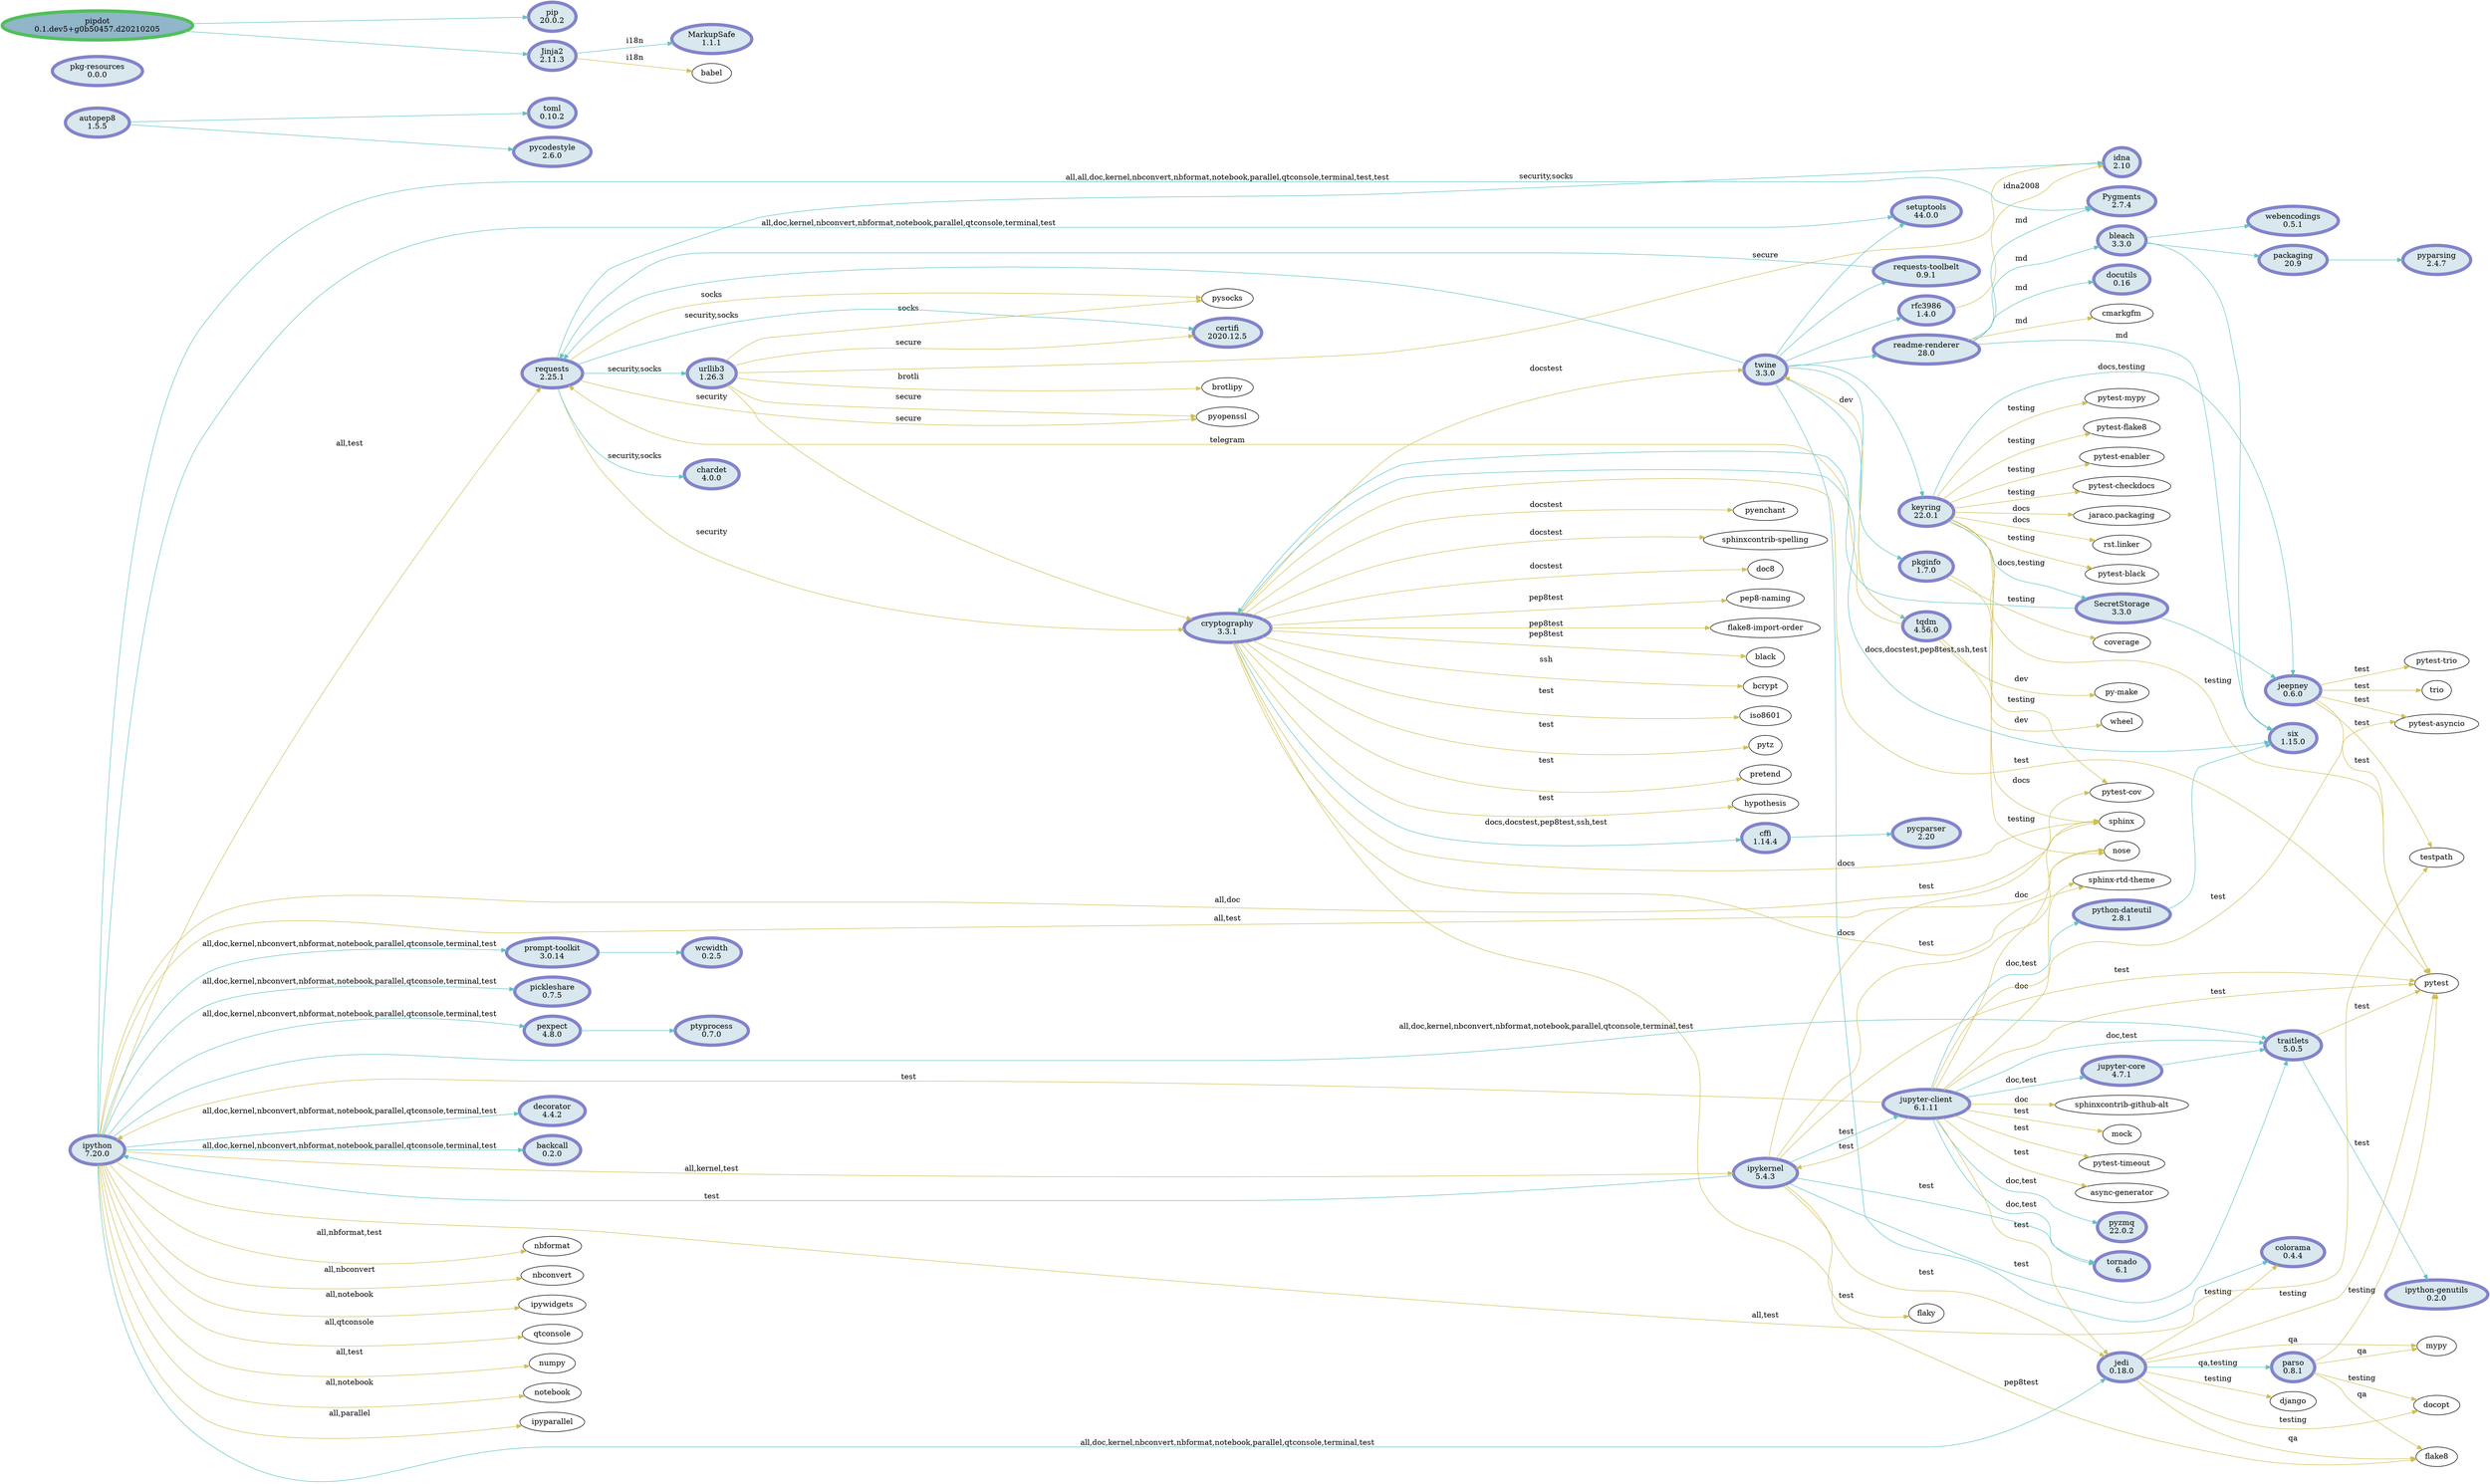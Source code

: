 digraph {
    rankdir = "LR";


    "webencodings" [
        label="webencodings\n0.5.1",
        color="#e27dd6ff", fillcolor="#d9e7ee",
        style="filled,setlinewidth(6)"
    ];
    "wcwidth" [
        label="wcwidth\n0.2.5",
        color="#e27dd6ff", fillcolor="#d9e7ee",
        style="filled,setlinewidth(6)"
    ];
    "urllib3" [
        label="urllib3\n1.26.3",
        color="#e27dd6ff", fillcolor="#d9e7ee",
        style="filled,setlinewidth(6)"
    ];
    "twine" [
        label="twine\n3.3.0",
        color="#e27dd6ff", fillcolor="#d9e7ee",
        style="filled,setlinewidth(6)"
    ];
    "traitlets" [
        label="traitlets\n5.0.5",
        color="#e27dd6ff", fillcolor="#d9e7ee",
        style="filled,setlinewidth(6)"
    ];
    "tqdm" [
        label="tqdm\n4.56.0",
        color="#e27dd6ff", fillcolor="#d9e7ee",
        style="filled,setlinewidth(6)"
    ];
    "tornado" [
        label="tornado\n6.1",
        color="#e27dd6ff", fillcolor="#d9e7ee",
        style="filled,setlinewidth(6)"
    ];
    "toml" [
        label="toml\n0.10.2",
        color="#e27dd6ff", fillcolor="#d9e7ee",
        style="filled,setlinewidth(6)"
    ];
    "six" [
        label="six\n1.15.0",
        color="#e27dd6ff", fillcolor="#d9e7ee",
        style="filled,setlinewidth(6)"
    ];
    "setuptools" [
        label="setuptools\n44.0.0",
        color="#e27dd6ff", fillcolor="#d9e7ee",
        style="filled,setlinewidth(6)"
    ];
    "secretstorage" [
        label="SecretStorage\n3.3.0",
        color="#e27dd6ff", fillcolor="#d9e7ee",
        style="filled,setlinewidth(6)"
    ];
    "rfc3986" [
        label="rfc3986\n1.4.0",
        color="#e27dd6ff", fillcolor="#d9e7ee",
        style="filled,setlinewidth(6)"
    ];
    "requests" [
        label="requests\n2.25.1",
        color="#e27dd6ff", fillcolor="#d9e7ee",
        style="filled,setlinewidth(6)"
    ];
    "requests-toolbelt" [
        label="requests-toolbelt\n0.9.1",
        color="#e27dd6ff", fillcolor="#d9e7ee",
        style="filled,setlinewidth(6)"
    ];
    "readme-renderer" [
        label="readme-renderer\n28.0",
        color="#e27dd6ff", fillcolor="#d9e7ee",
        style="filled,setlinewidth(6)"
    ];
    "pyzmq" [
        label="pyzmq\n22.0.2",
        color="#e27dd6ff", fillcolor="#d9e7ee",
        style="filled,setlinewidth(6)"
    ];
    "python-dateutil" [
        label="python-dateutil\n2.8.1",
        color="#e27dd6ff", fillcolor="#d9e7ee",
        style="filled,setlinewidth(6)"
    ];
    "pyparsing" [
        label="pyparsing\n2.4.7",
        color="#e27dd6ff", fillcolor="#d9e7ee",
        style="filled,setlinewidth(6)"
    ];
    "pygments" [
        label="Pygments\n2.7.4",
        color="#e27dd6ff", fillcolor="#d9e7ee",
        style="filled,setlinewidth(6)"
    ];
    "pycparser" [
        label="pycparser\n2.20",
        color="#e27dd6ff", fillcolor="#d9e7ee",
        style="filled,setlinewidth(6)"
    ];
    "pycodestyle" [
        label="pycodestyle\n2.6.0",
        color="#e27dd6ff", fillcolor="#d9e7ee",
        style="filled,setlinewidth(6)"
    ];
    "ptyprocess" [
        label="ptyprocess\n0.7.0",
        color="#e27dd6ff", fillcolor="#d9e7ee",
        style="filled,setlinewidth(6)"
    ];
    "prompt-toolkit" [
        label="prompt-toolkit\n3.0.14",
        color="#e27dd6ff", fillcolor="#d9e7ee",
        style="filled,setlinewidth(6)"
    ];
    "pkginfo" [
        label="pkginfo\n1.7.0",
        color="#e27dd6ff", fillcolor="#d9e7ee",
        style="filled,setlinewidth(6)"
    ];
    "pkg-resources" [
        label="pkg-resources\n0.0.0",
        color="#e27dd6ff", fillcolor="#d9e7ee",
        style="filled,setlinewidth(6)"
    ];
    "pip" [
        label="pip\n20.0.2",
        color="#e27dd6ff", fillcolor="#d9e7ee",
        style="filled,setlinewidth(6)"
    ];
    "pickleshare" [
        label="pickleshare\n0.7.5",
        color="#e27dd6ff", fillcolor="#d9e7ee",
        style="filled,setlinewidth(6)"
    ];
    "pexpect" [
        label="pexpect\n4.8.0",
        color="#e27dd6ff", fillcolor="#d9e7ee",
        style="filled,setlinewidth(6)"
    ];
    "parso" [
        label="parso\n0.8.1",
        color="#e27dd6ff", fillcolor="#d9e7ee",
        style="filled,setlinewidth(6)"
    ];
    "packaging" [
        label="packaging\n20.9",
        color="#e27dd6ff", fillcolor="#d9e7ee",
        style="filled,setlinewidth(6)"
    ];
    "markupsafe" [
        label="MarkupSafe\n1.1.1",
        color="#e27dd6ff", fillcolor="#d9e7ee",
        style="filled,setlinewidth(6)"
    ];
    "keyring" [
        label="keyring\n22.0.1",
        color="#e27dd6ff", fillcolor="#d9e7ee",
        style="filled,setlinewidth(6)"
    ];
    "jupyter-core" [
        label="jupyter-core\n4.7.1",
        color="#e27dd6ff", fillcolor="#d9e7ee",
        style="filled,setlinewidth(6)"
    ];
    "jupyter-client" [
        label="jupyter-client\n6.1.11",
        color="#e27dd6ff", fillcolor="#d9e7ee",
        style="filled,setlinewidth(6)"
    ];
    "jinja2" [
        label="Jinja2\n2.11.3",
        color="#e27dd6ff", fillcolor="#d9e7ee",
        style="filled,setlinewidth(6)"
    ];
    "jeepney" [
        label="jeepney\n0.6.0",
        color="#e27dd6ff", fillcolor="#d9e7ee",
        style="filled,setlinewidth(6)"
    ];
    "jedi" [
        label="jedi\n0.18.0",
        color="#e27dd6ff", fillcolor="#d9e7ee",
        style="filled,setlinewidth(6)"
    ];
    "ipython" [
        label="ipython\n7.20.0",
        color="#e27dd6ff", fillcolor="#d9e7ee",
        style="filled,setlinewidth(6)"
    ];
    "ipython-genutils" [
        label="ipython-genutils\n0.2.0",
        color="#e27dd6ff", fillcolor="#d9e7ee",
        style="filled,setlinewidth(6)"
    ];
    "ipykernel" [
        label="ipykernel\n5.4.3",
        color="#e27dd6ff", fillcolor="#d9e7ee",
        style="filled,setlinewidth(6)"
    ];
    "idna" [
        label="idna\n2.10",
        color="#e27dd6ff", fillcolor="#d9e7ee",
        style="filled,setlinewidth(6)"
    ];
    "docutils" [
        label="docutils\n0.16",
        color="#e27dd6ff", fillcolor="#d9e7ee",
        style="filled,setlinewidth(6)"
    ];
    "decorator" [
        label="decorator\n4.4.2",
        color="#e27dd6ff", fillcolor="#d9e7ee",
        style="filled,setlinewidth(6)"
    ];
    "cryptography" [
        label="cryptography\n3.3.1",
        color="#e27dd6ff", fillcolor="#d9e7ee",
        style="filled,setlinewidth(6)"
    ];
    "colorama" [
        label="colorama\n0.4.4",
        color="#e27dd6ff", fillcolor="#d9e7ee",
        style="filled,setlinewidth(6)"
    ];
    "chardet" [
        label="chardet\n4.0.0",
        color="#e27dd6ff", fillcolor="#d9e7ee",
        style="filled,setlinewidth(6)"
    ];
    "cffi" [
        label="cffi\n1.14.4",
        color="#e27dd6ff", fillcolor="#d9e7ee",
        style="filled,setlinewidth(6)"
    ];
    "certifi" [
        label="certifi\n2020.12.5",
        color="#e27dd6ff", fillcolor="#d9e7ee",
        style="filled,setlinewidth(6)"
    ];
    "bleach" [
        label="bleach\n3.3.0",
        color="#e27dd6ff", fillcolor="#d9e7ee",
        style="filled,setlinewidth(6)"
    ];
    "backcall" [
        label="backcall\n0.2.0",
        color="#e27dd6ff", fillcolor="#d9e7ee",
        style="filled,setlinewidth(6)"
    ];
    "autopep8" [
        label="autopep8\n1.5.5",
        color="#e27dd6ff", fillcolor="#d9e7ee",
        style="filled,setlinewidth(6)"
    ];
    "pipdot" [
        label="pipdot\n0.1.dev5+g0b50457.d20210205",
        color="#e27dd6ff", fillcolor="#d9e7ee",
        style="filled,setlinewidth(6)"
    ];
    "webencodings" [
        label="webencodings\n0.5.1",
        color="#e27dd6ff",
        fillcolor="#d9e7ee",
        style="filled,setlinewidth(6)"
    ];
    "wcwidth" [
        label="wcwidth\n0.2.5",
        color="#e27dd6ff",
        fillcolor="#d9e7ee",
        style="filled,setlinewidth(6)"
    ];
    "urllib3" [
        label="urllib3\n1.26.3",
        color="#e27dd6ff",
        fillcolor="#d9e7ee",
        style="filled,setlinewidth(6)"
    ];
    "twine" [
        label="twine\n3.3.0",
        color="#e27dd6ff",
        fillcolor="#d9e7ee",
        style="filled,setlinewidth(6)"
    ];
    "traitlets" [
        label="traitlets\n5.0.5",
        color="#e27dd6ff",
        fillcolor="#d9e7ee",
        style="filled,setlinewidth(6)"
    ];
    "tqdm" [
        label="tqdm\n4.56.0",
        color="#e27dd6ff",
        fillcolor="#d9e7ee",
        style="filled,setlinewidth(6)"
    ];
    "tornado" [
        label="tornado\n6.1",
        color="#e27dd6ff",
        fillcolor="#d9e7ee",
        style="filled,setlinewidth(6)"
    ];
    "toml" [
        label="toml\n0.10.2",
        color="#e27dd6ff",
        fillcolor="#d9e7ee",
        style="filled,setlinewidth(6)"
    ];
    "six" [
        label="six\n1.15.0",
        color="#e27dd6ff",
        fillcolor="#d9e7ee",
        style="filled,setlinewidth(6)"
    ];
    "setuptools" [
        label="setuptools\n44.0.0",
        color="#e27dd6ff",
        fillcolor="#d9e7ee",
        style="filled,setlinewidth(6)"
    ];
    "secretstorage" [
        label="SecretStorage\n3.3.0",
        color="#e27dd6ff",
        fillcolor="#d9e7ee",
        style="filled,setlinewidth(6)"
    ];
    "rfc3986" [
        label="rfc3986\n1.4.0",
        color="#e27dd6ff",
        fillcolor="#d9e7ee",
        style="filled,setlinewidth(6)"
    ];
    "requests" [
        label="requests\n2.25.1",
        color="#e27dd6ff",
        fillcolor="#d9e7ee",
        style="filled,setlinewidth(6)"
    ];
    "requests-toolbelt" [
        label="requests-toolbelt\n0.9.1",
        color="#e27dd6ff",
        fillcolor="#d9e7ee",
        style="filled,setlinewidth(6)"
    ];
    "readme-renderer" [
        label="readme-renderer\n28.0",
        color="#e27dd6ff",
        fillcolor="#d9e7ee",
        style="filled,setlinewidth(6)"
    ];
    "pyzmq" [
        label="pyzmq\n22.0.2",
        color="#e27dd6ff",
        fillcolor="#d9e7ee",
        style="filled,setlinewidth(6)"
    ];
    "python-dateutil" [
        label="python-dateutil\n2.8.1",
        color="#e27dd6ff",
        fillcolor="#d9e7ee",
        style="filled,setlinewidth(6)"
    ];
    "pyparsing" [
        label="pyparsing\n2.4.7",
        color="#e27dd6ff",
        fillcolor="#d9e7ee",
        style="filled,setlinewidth(6)"
    ];
    "pygments" [
        label="Pygments\n2.7.4",
        color="#e27dd6ff",
        fillcolor="#d9e7ee",
        style="filled,setlinewidth(6)"
    ];
    "pycparser" [
        label="pycparser\n2.20",
        color="#e27dd6ff",
        fillcolor="#d9e7ee",
        style="filled,setlinewidth(6)"
    ];
    "pycodestyle" [
        label="pycodestyle\n2.6.0",
        color="#e27dd6ff",
        fillcolor="#d9e7ee",
        style="filled,setlinewidth(6)"
    ];
    "ptyprocess" [
        label="ptyprocess\n0.7.0",
        color="#e27dd6ff",
        fillcolor="#d9e7ee",
        style="filled,setlinewidth(6)"
    ];
    "prompt-toolkit" [
        label="prompt-toolkit\n3.0.14",
        color="#e27dd6ff",
        fillcolor="#d9e7ee",
        style="filled,setlinewidth(6)"
    ];
    "pkginfo" [
        label="pkginfo\n1.7.0",
        color="#e27dd6ff",
        fillcolor="#d9e7ee",
        style="filled,setlinewidth(6)"
    ];
    "pkg-resources" [
        label="pkg-resources\n0.0.0",
        color="#e27dd6ff",
        fillcolor="#d9e7ee",
        style="filled,setlinewidth(6)"
    ];
    "pip" [
        label="pip\n20.0.2",
        color="#e27dd6ff",
        fillcolor="#d9e7ee",
        style="filled,setlinewidth(6)"
    ];
    "pickleshare" [
        label="pickleshare\n0.7.5",
        color="#e27dd6ff",
        fillcolor="#d9e7ee",
        style="filled,setlinewidth(6)"
    ];
    "pexpect" [
        label="pexpect\n4.8.0",
        color="#e27dd6ff",
        fillcolor="#d9e7ee",
        style="filled,setlinewidth(6)"
    ];
    "parso" [
        label="parso\n0.8.1",
        color="#e27dd6ff",
        fillcolor="#d9e7ee",
        style="filled,setlinewidth(6)"
    ];
    "packaging" [
        label="packaging\n20.9",
        color="#e27dd6ff",
        fillcolor="#d9e7ee",
        style="filled,setlinewidth(6)"
    ];
    "markupsafe" [
        label="MarkupSafe\n1.1.1",
        color="#e27dd6ff",
        fillcolor="#d9e7ee",
        style="filled,setlinewidth(6)"
    ];
    "keyring" [
        label="keyring\n22.0.1",
        color="#e27dd6ff",
        fillcolor="#d9e7ee",
        style="filled,setlinewidth(6)"
    ];
    "jupyter-core" [
        label="jupyter-core\n4.7.1",
        color="#e27dd6ff",
        fillcolor="#d9e7ee",
        style="filled,setlinewidth(6)"
    ];
    "jupyter-client" [
        label="jupyter-client\n6.1.11",
        color="#e27dd6ff",
        fillcolor="#d9e7ee",
        style="filled,setlinewidth(6)"
    ];
    "jinja2" [
        label="Jinja2\n2.11.3",
        color="#e27dd6ff",
        fillcolor="#d9e7ee",
        style="filled,setlinewidth(6)"
    ];
    "jeepney" [
        label="jeepney\n0.6.0",
        color="#e27dd6ff",
        fillcolor="#d9e7ee",
        style="filled,setlinewidth(6)"
    ];
    "jedi" [
        label="jedi\n0.18.0",
        color="#e27dd6ff",
        fillcolor="#d9e7ee",
        style="filled,setlinewidth(6)"
    ];
    "ipython" [
        label="ipython\n7.20.0",
        color="#e27dd6ff",
        fillcolor="#d9e7ee",
        style="filled,setlinewidth(6)"
    ];
    "ipython-genutils" [
        label="ipython-genutils\n0.2.0",
        color="#e27dd6ff",
        fillcolor="#d9e7ee",
        style="filled,setlinewidth(6)"
    ];
    "ipykernel" [
        label="ipykernel\n5.4.3",
        color="#e27dd6ff",
        fillcolor="#d9e7ee",
        style="filled,setlinewidth(6)"
    ];
    "idna" [
        label="idna\n2.10",
        color="#e27dd6ff",
        fillcolor="#d9e7ee",
        style="filled,setlinewidth(6)"
    ];
    "docutils" [
        label="docutils\n0.16",
        color="#e27dd6ff",
        fillcolor="#d9e7ee",
        style="filled,setlinewidth(6)"
    ];
    "decorator" [
        label="decorator\n4.4.2",
        color="#e27dd6ff",
        fillcolor="#d9e7ee",
        style="filled,setlinewidth(6)"
    ];
    "cryptography" [
        label="cryptography\n3.3.1",
        color="#e27dd6ff",
        fillcolor="#d9e7ee",
        style="filled,setlinewidth(6)"
    ];
    "colorama" [
        label="colorama\n0.4.4",
        color="#e27dd6ff",
        fillcolor="#d9e7ee",
        style="filled,setlinewidth(6)"
    ];
    "chardet" [
        label="chardet\n4.0.0",
        color="#e27dd6ff",
        fillcolor="#d9e7ee",
        style="filled,setlinewidth(6)"
    ];
    "cffi" [
        label="cffi\n1.14.4",
        color="#e27dd6ff",
        fillcolor="#d9e7ee",
        style="filled,setlinewidth(6)"
    ];
    "certifi" [
        label="certifi\n2020.12.5",
        color="#e27dd6ff",
        fillcolor="#d9e7ee",
        style="filled,setlinewidth(6)"
    ];
    "bleach" [
        label="bleach\n3.3.0",
        color="#e27dd6ff",
        fillcolor="#d9e7ee",
        style="filled,setlinewidth(6)"
    ];
    "backcall" [
        label="backcall\n0.2.0",
        color="#e27dd6ff",
        fillcolor="#d9e7ee",
        style="filled,setlinewidth(6)"
    ];
    "autopep8" [
        label="autopep8\n1.5.5",
        color="#e27dd6ff",
        fillcolor="#d9e7ee",
        style="filled,setlinewidth(6)"
    ];
    "pipdot" [
        label="pipdot\n0.1.dev5+g0b50457.d20210205",
        color="#e27dd6ff",
        fillcolor="#d9e7ee",
        style="filled,setlinewidth(6)"
    ];
    "webencodings" [
        label="webencodings\n0.5.1",
        color="#8383cc",
        fillcolor="#d9e7ee",
        style="filled,setlinewidth(6)"
    ];
    "wcwidth" [
        label="wcwidth\n0.2.5",
        color="#8383cc",
        fillcolor="#d9e7ee",
        style="filled,setlinewidth(6)"
    ];
    "urllib3" [
        label="urllib3\n1.26.3",
        color="#8383cc",
        fillcolor="#d9e7ee",
        style="filled,setlinewidth(6)"
    ];
    "twine" [
        label="twine\n3.3.0",
        color="#8383cc",
        fillcolor="#d9e7ee",
        style="filled,setlinewidth(6)"
    ];
    "traitlets" [
        label="traitlets\n5.0.5",
        color="#8383cc",
        fillcolor="#d9e7ee",
        style="filled,setlinewidth(6)"
    ];
    "tqdm" [
        label="tqdm\n4.56.0",
        color="#8383cc",
        fillcolor="#d9e7ee",
        style="filled,setlinewidth(6)"
    ];
    "tornado" [
        label="tornado\n6.1",
        color="#8383cc",
        fillcolor="#d9e7ee",
        style="filled,setlinewidth(6)"
    ];
    "toml" [
        label="toml\n0.10.2",
        color="#8383cc",
        fillcolor="#d9e7ee",
        style="filled,setlinewidth(6)"
    ];
    "six" [
        label="six\n1.15.0",
        color="#8383cc",
        fillcolor="#d9e7ee",
        style="filled,setlinewidth(6)"
    ];
    "setuptools" [
        label="setuptools\n44.0.0",
        color="#8383cc",
        fillcolor="#d9e7ee",
        style="filled,setlinewidth(6)"
    ];
    "secretstorage" [
        label="SecretStorage\n3.3.0",
        color="#8383cc",
        fillcolor="#d9e7ee",
        style="filled,setlinewidth(6)"
    ];
    "rfc3986" [
        label="rfc3986\n1.4.0",
        color="#8383cc",
        fillcolor="#d9e7ee",
        style="filled,setlinewidth(6)"
    ];
    "requests" [
        label="requests\n2.25.1",
        color="#8383cc",
        fillcolor="#d9e7ee",
        style="filled,setlinewidth(6)"
    ];
    "requests-toolbelt" [
        label="requests-toolbelt\n0.9.1",
        color="#8383cc",
        fillcolor="#d9e7ee",
        style="filled,setlinewidth(6)"
    ];
    "readme-renderer" [
        label="readme-renderer\n28.0",
        color="#8383cc",
        fillcolor="#d9e7ee",
        style="filled,setlinewidth(6)"
    ];
    "pyzmq" [
        label="pyzmq\n22.0.2",
        color="#8383cc",
        fillcolor="#d9e7ee",
        style="filled,setlinewidth(6)"
    ];
    "python-dateutil" [
        label="python-dateutil\n2.8.1",
        color="#8383cc",
        fillcolor="#d9e7ee",
        style="filled,setlinewidth(6)"
    ];
    "pyparsing" [
        label="pyparsing\n2.4.7",
        color="#8383cc",
        fillcolor="#d9e7ee",
        style="filled,setlinewidth(6)"
    ];
    "pygments" [
        label="Pygments\n2.7.4",
        color="#8383cc",
        fillcolor="#d9e7ee",
        style="filled,setlinewidth(6)"
    ];
    "pycparser" [
        label="pycparser\n2.20",
        color="#8383cc",
        fillcolor="#d9e7ee",
        style="filled,setlinewidth(6)"
    ];
    "pycodestyle" [
        label="pycodestyle\n2.6.0",
        color="#8383cc",
        fillcolor="#d9e7ee",
        style="filled,setlinewidth(6)"
    ];
    "ptyprocess" [
        label="ptyprocess\n0.7.0",
        color="#8383cc",
        fillcolor="#d9e7ee",
        style="filled,setlinewidth(6)"
    ];
    "prompt-toolkit" [
        label="prompt-toolkit\n3.0.14",
        color="#8383cc",
        fillcolor="#d9e7ee",
        style="filled,setlinewidth(6)"
    ];
    "pkginfo" [
        label="pkginfo\n1.7.0",
        color="#8383cc",
        fillcolor="#d9e7ee",
        style="filled,setlinewidth(6)"
    ];
    "pkg-resources" [
        label="pkg-resources\n0.0.0",
        color="#8383cc",
        fillcolor="#d9e7ee",
        style="filled,setlinewidth(6)"
    ];
    "pip" [
        label="pip\n20.0.2",
        color="#8383cc",
        fillcolor="#d9e7ee",
        style="filled,setlinewidth(6)"
    ];
    "pickleshare" [
        label="pickleshare\n0.7.5",
        color="#8383cc",
        fillcolor="#d9e7ee",
        style="filled,setlinewidth(6)"
    ];
    "pexpect" [
        label="pexpect\n4.8.0",
        color="#8383cc",
        fillcolor="#d9e7ee",
        style="filled,setlinewidth(6)"
    ];
    "parso" [
        label="parso\n0.8.1",
        color="#8383cc",
        fillcolor="#d9e7ee",
        style="filled,setlinewidth(6)"
    ];
    "packaging" [
        label="packaging\n20.9",
        color="#8383cc",
        fillcolor="#d9e7ee",
        style="filled,setlinewidth(6)"
    ];
    "markupsafe" [
        label="MarkupSafe\n1.1.1",
        color="#8383cc",
        fillcolor="#d9e7ee",
        style="filled,setlinewidth(6)"
    ];
    "keyring" [
        label="keyring\n22.0.1",
        color="#8383cc",
        fillcolor="#d9e7ee",
        style="filled,setlinewidth(6)"
    ];
    "jupyter-core" [
        label="jupyter-core\n4.7.1",
        color="#8383cc",
        fillcolor="#d9e7ee",
        style="filled,setlinewidth(6)"
    ];
    "jupyter-client" [
        label="jupyter-client\n6.1.11",
        color="#8383cc",
        fillcolor="#d9e7ee",
        style="filled,setlinewidth(6)"
    ];
    "jinja2" [
        label="Jinja2\n2.11.3",
        color="#8383cc",
        fillcolor="#d9e7ee",
        style="filled,setlinewidth(6)"
    ];
    "jeepney" [
        label="jeepney\n0.6.0",
        color="#8383cc",
        fillcolor="#d9e7ee",
        style="filled,setlinewidth(6)"
    ];
    "jedi" [
        label="jedi\n0.18.0",
        color="#8383cc",
        fillcolor="#d9e7ee",
        style="filled,setlinewidth(6)"
    ];
    "ipython" [
        label="ipython\n7.20.0",
        color="#8383cc",
        fillcolor="#d9e7ee",
        style="filled,setlinewidth(6)"
    ];
    "ipython-genutils" [
        label="ipython-genutils\n0.2.0",
        color="#8383cc",
        fillcolor="#d9e7ee",
        style="filled,setlinewidth(6)"
    ];
    "ipykernel" [
        label="ipykernel\n5.4.3",
        color="#8383cc",
        fillcolor="#d9e7ee",
        style="filled,setlinewidth(6)"
    ];
    "idna" [
        label="idna\n2.10",
        color="#8383cc",
        fillcolor="#d9e7ee",
        style="filled,setlinewidth(6)"
    ];
    "docutils" [
        label="docutils\n0.16",
        color="#8383cc",
        fillcolor="#d9e7ee",
        style="filled,setlinewidth(6)"
    ];
    "decorator" [
        label="decorator\n4.4.2",
        color="#8383cc",
        fillcolor="#d9e7ee",
        style="filled,setlinewidth(6)"
    ];
    "cryptography" [
        label="cryptography\n3.3.1",
        color="#8383cc",
        fillcolor="#d9e7ee",
        style="filled,setlinewidth(6)"
    ];
    "colorama" [
        label="colorama\n0.4.4",
        color="#8383cc",
        fillcolor="#d9e7ee",
        style="filled,setlinewidth(6)"
    ];
    "chardet" [
        label="chardet\n4.0.0",
        color="#8383cc",
        fillcolor="#d9e7ee",
        style="filled,setlinewidth(6)"
    ];
    "cffi" [
        label="cffi\n1.14.4",
        color="#8383cc",
        fillcolor="#d9e7ee",
        style="filled,setlinewidth(6)"
    ];
    "certifi" [
        label="certifi\n2020.12.5",
        color="#8383cc",
        fillcolor="#d9e7ee",
        style="filled,setlinewidth(6)"
    ];
    "bleach" [
        label="bleach\n3.3.0",
        color="#8383cc",
        fillcolor="#d9e7ee",
        style="filled,setlinewidth(6)"
    ];
    "backcall" [
        label="backcall\n0.2.0",
        color="#8383cc",
        fillcolor="#d9e7ee",
        style="filled,setlinewidth(6)"
    ];
    "autopep8" [
        label="autopep8\n1.5.5",
        color="#8383cc",
        fillcolor="#d9e7ee",
        style="filled,setlinewidth(6)"
    ];
    "pipdot" [
        label="pipdot\n0.1.dev5+g0b50457.d20210205",
        color="#8383cc",
        fillcolor="#d9e7ee",
        style="filled,setlinewidth(6)"
    ];
    "pipdot" [
        label="pipdot\n0.1.dev5+g0b50457.d20210205",
        color="#51bf5b",
        fillcolor="#91b5c9",
        style="filled,setlinewidth(6)"
    ];


    "urllib3" -> "brotlipy" [
        color="#cfbf57ff",
        label="brotli"];
    "urllib3" -> "idna" [
        color="#cfbf57ff",
        label="secure"];
    "urllib3" -> "pyopenssl" [
        color="#cfbf57ff",
        label="secure"];
    "urllib3" -> "cryptography" [
        color="#cfbf57ff",
        label="secure"];
    "urllib3" -> "certifi" [
        color="#cfbf57ff",
        label="secure"];
    "urllib3" -> "pysocks" [
        color="#cfbf57ff",
        label="socks"];
    "twine" -> "colorama" [
        color="#61c2c5",
        label=""];
    "twine" -> "readme-renderer" [
        color="#61c2c5",
        label=""];
    "twine" -> "requests" [
        color="#61c2c5",
        label=""];
    "twine" -> "tqdm" [
        color="#61c2c5",
        label=""];
    "twine" -> "keyring" [
        color="#61c2c5",
        label=""];
    "twine" -> "rfc3986" [
        color="#61c2c5",
        label=""];
    "twine" -> "requests-toolbelt" [
        color="#61c2c5",
        label=""];
    "twine" -> "pkginfo" [
        color="#61c2c5",
        label=""];
    "twine" -> "setuptools" [
        color="#61c2c5",
        label=""];
    "traitlets" -> "ipython-genutils" [
        color="#61c2c5",
        label="test"];
    "traitlets" -> "pytest" [
        color="#cfbf57ff",
        label="test"];
    "tqdm" -> "wheel" [
        color="#cfbf57ff",
        label="dev"];
    "tqdm" -> "twine" [
        color="#cfbf57ff",
        label="dev"];
    "tqdm" -> "py-make" [
        color="#cfbf57ff",
        label="dev"];
    "tqdm" -> "requests" [
        color="#cfbf57ff",
        label="telegram"];
    "secretstorage" -> "jeepney" [
        color="#61c2c5",
        label=""];
    "secretstorage" -> "cryptography" [
        color="#61c2c5",
        label=""];
    "rfc3986" -> "idna" [
        color="#cfbf57ff",
        label="idna2008"];
    "requests" -> "chardet" [
        color="#61c2c5",
        label="security,socks"];
    "requests" -> "certifi" [
        color="#61c2c5",
        label="security,socks"];
    "requests" -> "urllib3" [
        color="#61c2c5",
        label="security,socks"];
    "requests" -> "idna" [
        color="#61c2c5",
        label="security,socks"];
    "requests" -> "pyopenssl" [
        color="#cfbf57ff",
        label="security"];
    "requests" -> "cryptography" [
        color="#cfbf57ff",
        label="security"];
    "requests" -> "pysocks" [
        color="#cfbf57ff",
        label="socks"];
    "requests-toolbelt" -> "requests" [
        color="#61c2c5",
        label=""];
    "readme-renderer" -> "six" [
        color="#61c2c5",
        label="md"];
    "readme-renderer" -> "bleach" [
        color="#61c2c5",
        label="md"];
    "readme-renderer" -> "docutils" [
        color="#61c2c5",
        label="md"];
    "readme-renderer" -> "pygments" [
        color="#61c2c5",
        label="md"];
    "readme-renderer" -> "cmarkgfm" [
        color="#cfbf57ff",
        label="md"];
    "python-dateutil" -> "six" [
        color="#61c2c5",
        label=""];
    "prompt-toolkit" -> "wcwidth" [
        color="#61c2c5",
        label=""];
    "pkginfo" -> "nose" [
        color="#cfbf57ff",
        label="testing"];
    "pkginfo" -> "coverage" [
        color="#cfbf57ff",
        label="testing"];
    "pexpect" -> "ptyprocess" [
        color="#61c2c5",
        label=""];
    "parso" -> "mypy" [
        color="#cfbf57ff",
        label="qa"];
    "parso" -> "flake8" [
        color="#cfbf57ff",
        label="qa"];
    "parso" -> "docopt" [
        color="#cfbf57ff",
        label="testing"];
    "parso" -> "pytest" [
        color="#cfbf57ff",
        label="testing"];
    "packaging" -> "pyparsing" [
        color="#61c2c5",
        label=""];
    "keyring" -> "jeepney" [
        color="#61c2c5",
        label="docs,testing"];
    "keyring" -> "secretstorage" [
        color="#61c2c5",
        label="docs,testing"];
    "keyring" -> "jaraco.packaging" [
        color="#cfbf57ff",
        label="docs"];
    "keyring" -> "rst.linker" [
        color="#cfbf57ff",
        label="docs"];
    "keyring" -> "sphinx" [
        color="#cfbf57ff",
        label="docs"];
    "keyring" -> "pytest-black" [
        color="#cfbf57ff",
        label="testing"];
    "keyring" -> "pytest" [
        color="#cfbf57ff",
        label="testing"];
    "keyring" -> "pytest-mypy" [
        color="#cfbf57ff",
        label="testing"];
    "keyring" -> "pytest-flake8" [
        color="#cfbf57ff",
        label="testing"];
    "keyring" -> "pytest-cov" [
        color="#cfbf57ff",
        label="testing"];
    "keyring" -> "pytest-enabler" [
        color="#cfbf57ff",
        label="testing"];
    "keyring" -> "pytest-checkdocs" [
        color="#cfbf57ff",
        label="testing"];
    "jupyter-core" -> "traitlets" [
        color="#61c2c5",
        label=""];
    "jupyter-client" -> "tornado" [
        color="#61c2c5",
        label="doc,test"];
    "jupyter-client" -> "traitlets" [
        color="#61c2c5",
        label="doc,test"];
    "jupyter-client" -> "pyzmq" [
        color="#61c2c5",
        label="doc,test"];
    "jupyter-client" -> "python-dateutil" [
        color="#61c2c5",
        label="doc,test"];
    "jupyter-client" -> "jupyter-core" [
        color="#61c2c5",
        label="doc,test"];
    "jupyter-client" -> "sphinx-rtd-theme" [
        color="#cfbf57ff",
        label="doc"];
    "jupyter-client" -> "sphinxcontrib-github-alt" [
        color="#cfbf57ff",
        label="doc"];
    "jupyter-client" -> "sphinx" [
        color="#cfbf57ff",
        label="doc"];
    "jupyter-client" -> "ipykernel" [
        color="#cfbf57ff",
        label="test"];
    "jupyter-client" -> "mock" [
        color="#cfbf57ff",
        label="test"];
    "jupyter-client" -> "pytest-asyncio" [
        color="#cfbf57ff",
        label="test"];
    "jupyter-client" -> "pytest-timeout" [
        color="#cfbf57ff",
        label="test"];
    "jupyter-client" -> "async-generator" [
        color="#cfbf57ff",
        label="test"];
    "jupyter-client" -> "ipython" [
        color="#cfbf57ff",
        label="test"];
    "jupyter-client" -> "pytest" [
        color="#cfbf57ff",
        label="test"];
    "jupyter-client" -> "jedi" [
        color="#cfbf57ff",
        label="test"];
    "jinja2" -> "markupsafe" [
        color="#61c2c5",
        label="i18n"];
    "jinja2" -> "babel" [
        color="#cfbf57ff",
        label="i18n"];
    "jeepney" -> "testpath" [
        color="#cfbf57ff",
        label="test"];
    "jeepney" -> "pytest-trio" [
        color="#cfbf57ff",
        label="test"];
    "jeepney" -> "pytest" [
        color="#cfbf57ff",
        label="test"];
    "jeepney" -> "pytest-asyncio" [
        color="#cfbf57ff",
        label="test"];
    "jeepney" -> "trio" [
        color="#cfbf57ff",
        label="test"];
    "jedi" -> "parso" [
        color="#61c2c5",
        label="qa,testing"];
    "jedi" -> "mypy" [
        color="#cfbf57ff",
        label="qa"];
    "jedi" -> "flake8" [
        color="#cfbf57ff",
        label="qa"];
    "jedi" -> "colorama" [
        color="#cfbf57ff",
        label="testing"];
    "jedi" -> "django" [
        color="#cfbf57ff",
        label="testing"];
    "jedi" -> "docopt" [
        color="#cfbf57ff",
        label="testing"];
    "jedi" -> "pytest" [
        color="#cfbf57ff",
        label="testing"];
    "ipython" -> "pickleshare" [
        color="#61c2c5",
        label="all,doc,kernel,nbconvert,nbformat,notebook,parallel,qtconsole,terminal,test"];
    "ipython" -> "decorator" [
        color="#61c2c5",
        label="all,doc,kernel,nbconvert,nbformat,notebook,parallel,qtconsole,terminal,test"];
    "ipython" -> "traitlets" [
        color="#61c2c5",
        label="all,doc,kernel,nbconvert,nbformat,notebook,parallel,qtconsole,terminal,test"];
    "ipython" -> "jedi" [
        color="#61c2c5",
        label="all,doc,kernel,nbconvert,nbformat,notebook,parallel,qtconsole,terminal,test"];
    "ipython" -> "backcall" [
        color="#61c2c5",
        label="all,doc,kernel,nbconvert,nbformat,notebook,parallel,qtconsole,terminal,test"];
    "ipython" -> "setuptools" [
        color="#61c2c5",
        label="all,doc,kernel,nbconvert,nbformat,notebook,parallel,qtconsole,terminal,test"];
    "ipython" -> "pexpect" [
        color="#61c2c5",
        label="all,doc,kernel,nbconvert,nbformat,notebook,parallel,qtconsole,terminal,test"];
    "ipython" -> "prompt-toolkit" [
        color="#61c2c5",
        label="all,doc,kernel,nbconvert,nbformat,notebook,parallel,qtconsole,terminal,test"];
    "ipython" -> "pygments" [
        color="#61c2c5",
        label="all,all,doc,kernel,nbconvert,nbformat,notebook,parallel,qtconsole,terminal,test,test"];
    "ipython" -> "nbformat" [
        color="#cfbf57ff",
        label="all,nbformat,test"];
    "ipython" -> "nbconvert" [
        color="#cfbf57ff",
        label="all,nbconvert"];
    "ipython" -> "sphinx" [
        color="#cfbf57ff",
        label="all,doc"];
    "ipython" -> "ipywidgets" [
        color="#cfbf57ff",
        label="all,notebook"];
    "ipython" -> "qtconsole" [
        color="#cfbf57ff",
        label="all,qtconsole"];
    "ipython" -> "nose" [
        color="#cfbf57ff",
        label="all,test"];
    "ipython" -> "numpy" [
        color="#cfbf57ff",
        label="all,test"];
    "ipython" -> "testpath" [
        color="#cfbf57ff",
        label="all,test"];
    "ipython" -> "ipykernel" [
        color="#cfbf57ff",
        label="all,kernel,test"];
    "ipython" -> "notebook" [
        color="#cfbf57ff",
        label="all,notebook"];
    "ipython" -> "ipyparallel" [
        color="#cfbf57ff",
        label="all,parallel"];
    "ipython" -> "requests" [
        color="#cfbf57ff",
        label="all,test"];
    "ipykernel" -> "jupyter-client" [
        color="#61c2c5",
        label="test"];
    "ipykernel" -> "traitlets" [
        color="#61c2c5",
        label="test"];
    "ipykernel" -> "tornado" [
        color="#61c2c5",
        label="test"];
    "ipykernel" -> "ipython" [
        color="#61c2c5",
        label="test"];
    "ipykernel" -> "flaky" [
        color="#cfbf57ff",
        label="test"];
    "ipykernel" -> "nose" [
        color="#cfbf57ff",
        label="test"];
    "ipykernel" -> "pytest-cov" [
        color="#cfbf57ff",
        label="test"];
    "ipykernel" -> "jedi" [
        color="#cfbf57ff",
        label="test"];
    "ipykernel" -> "pytest" [
        color="#cfbf57ff",
        label="test"];
    "cryptography" -> "six" [
        color="#61c2c5",
        label="docs,docstest,pep8test,ssh,test"];
    "cryptography" -> "cffi" [
        color="#61c2c5",
        label="docs,docstest,pep8test,ssh,test"];
    "cryptography" -> "sphinx-rtd-theme" [
        color="#cfbf57ff",
        label="docs"];
    "cryptography" -> "sphinx" [
        color="#cfbf57ff",
        label="docs"];
    "cryptography" -> "pyenchant" [
        color="#cfbf57ff",
        label="docstest"];
    "cryptography" -> "sphinxcontrib-spelling" [
        color="#cfbf57ff",
        label="docstest"];
    "cryptography" -> "doc8" [
        color="#cfbf57ff",
        label="docstest"];
    "cryptography" -> "twine" [
        color="#cfbf57ff",
        label="docstest"];
    "cryptography" -> "pep8-naming" [
        color="#cfbf57ff",
        label="pep8test"];
    "cryptography" -> "flake8-import-order" [
        color="#cfbf57ff",
        label="pep8test"];
    "cryptography" -> "black" [
        color="#cfbf57ff",
        label="pep8test"];
    "cryptography" -> "flake8" [
        color="#cfbf57ff",
        label="pep8test"];
    "cryptography" -> "bcrypt" [
        color="#cfbf57ff",
        label="ssh"];
    "cryptography" -> "iso8601" [
        color="#cfbf57ff",
        label="test"];
    "cryptography" -> "pytest" [
        color="#cfbf57ff",
        label="test"];
    "cryptography" -> "pytz" [
        color="#cfbf57ff",
        label="test"];
    "cryptography" -> "pretend" [
        color="#cfbf57ff",
        label="test"];
    "cryptography" -> "hypothesis" [
        color="#cfbf57ff",
        label="test"];
    "cffi" -> "pycparser" [
        color="#61c2c5",
        label=""];
    "bleach" -> "webencodings" [
        color="#61c2c5",
        label=""];
    "bleach" -> "six" [
        color="#61c2c5",
        label=""];
    "bleach" -> "packaging" [
        color="#61c2c5",
        label=""];
    "autopep8" -> "pycodestyle" [
        color="#61c2c5",
        label=""];
    "autopep8" -> "toml" [
        color="#61c2c5",
        label=""];
    "pipdot" -> "pip" [
        color="#61c2c5",
        label=""];
    "pipdot" -> "jinja2" [
        color="#61c2c5",
        label=""];

}